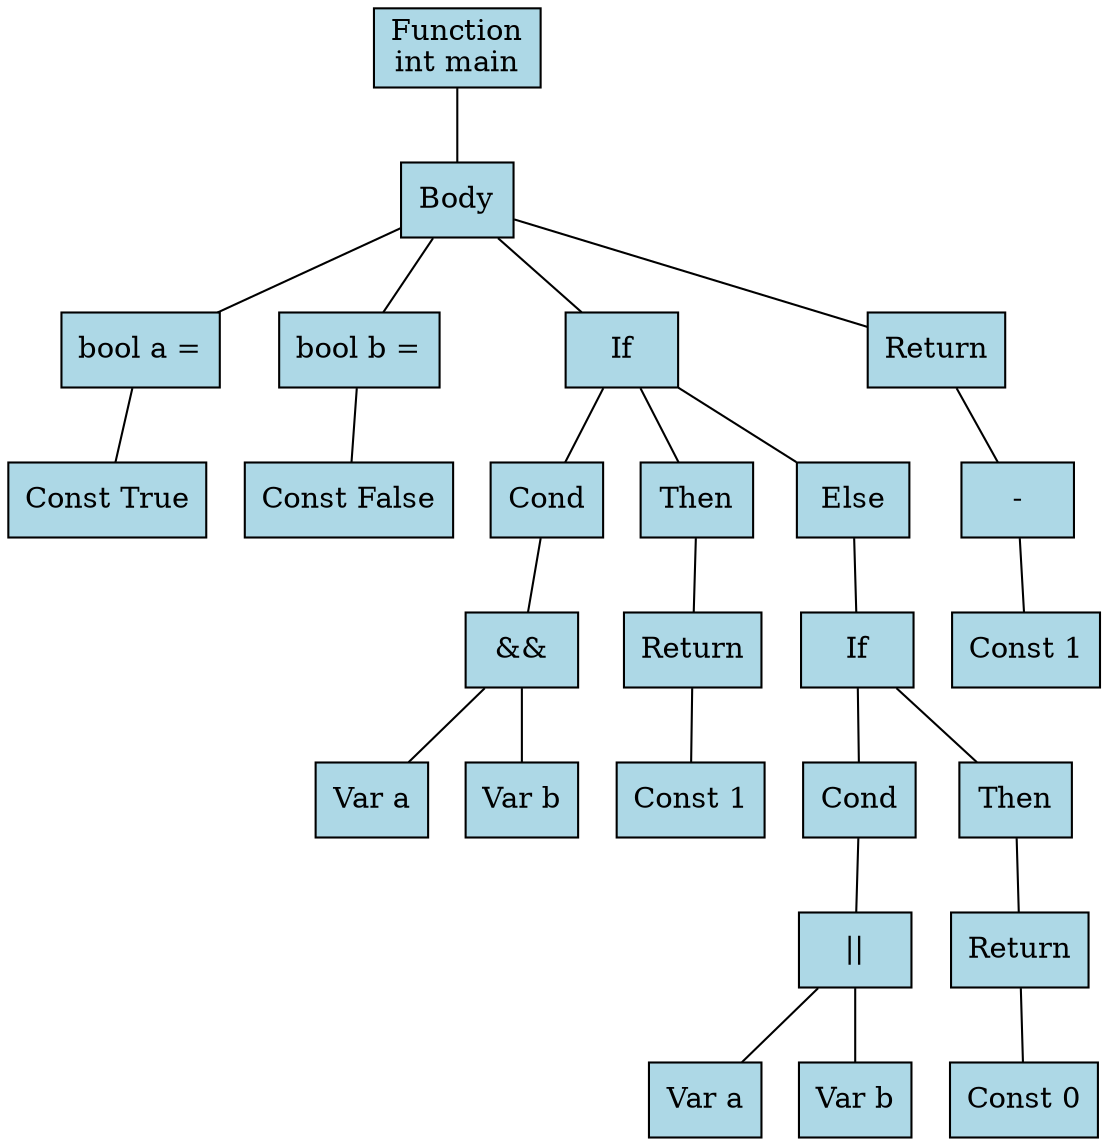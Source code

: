 digraph ast {
	node [fillcolor=lightblue font=bold fontcolor=black shape=box style=filled]
	edge [arrowhead=none color=black]
	n1 [label="Function
int main"]
	n1 -> n3
	n3 [label=Body]
	n4 [label="bool a ="]
	n5 [label="Const True"]
	n4 -> n5
	n3 -> n4
	n6 [label="bool b ="]
	n7 [label="Const False"]
	n6 -> n7
	n3 -> n6
	n8 [label=If]
	n9 [label=Cond]
	n10 [label="&&"]
	n11 [label="Var a"]
	n12 [label="Var b"]
	n10 -> n11
	n10 -> n12
	n9 -> n10
	n8 -> n9
	n13 [label=Then]
	n14 [label=Return]
	n15 [label="Const 1"]
	n14 -> n15
	n13 -> n14
	n8 -> n13
	n16 [label=Else]
	n17 [label=If]
	n18 [label=Cond]
	n19 [label="||"]
	n20 [label="Var a"]
	n21 [label="Var b"]
	n19 -> n20
	n19 -> n21
	n18 -> n19
	n17 -> n18
	n22 [label=Then]
	n23 [label=Return]
	n24 [label="Const 0"]
	n23 -> n24
	n22 -> n23
	n17 -> n22
	n16 -> n17
	n8 -> n16
	n3 -> n8
	n25 [label=Return]
	n26 [label="-"]
	n27 [label="Const 1"]
	n26 -> n27
	n25 -> n26
	n3 -> n25
}
